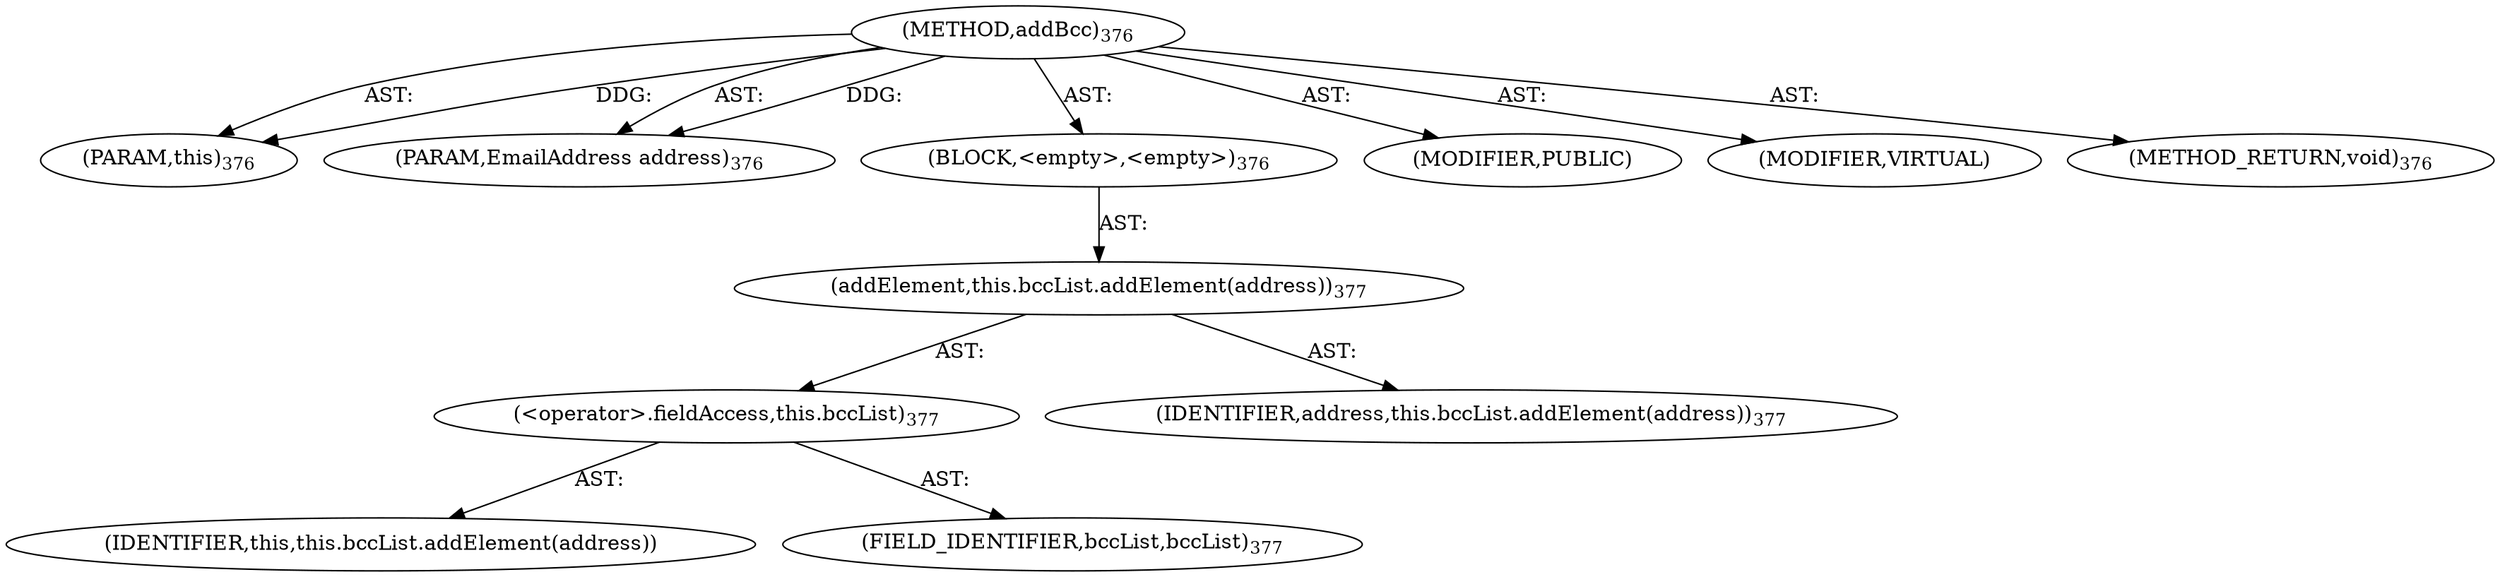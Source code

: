digraph "addBcc" {  
"111669149717" [label = <(METHOD,addBcc)<SUB>376</SUB>> ]
"115964117037" [label = <(PARAM,this)<SUB>376</SUB>> ]
"115964117038" [label = <(PARAM,EmailAddress address)<SUB>376</SUB>> ]
"25769803812" [label = <(BLOCK,&lt;empty&gt;,&lt;empty&gt;)<SUB>376</SUB>> ]
"30064771183" [label = <(addElement,this.bccList.addElement(address))<SUB>377</SUB>> ]
"30064771184" [label = <(&lt;operator&gt;.fieldAccess,this.bccList)<SUB>377</SUB>> ]
"68719476839" [label = <(IDENTIFIER,this,this.bccList.addElement(address))> ]
"55834574881" [label = <(FIELD_IDENTIFIER,bccList,bccList)<SUB>377</SUB>> ]
"68719476840" [label = <(IDENTIFIER,address,this.bccList.addElement(address))<SUB>377</SUB>> ]
"133143986246" [label = <(MODIFIER,PUBLIC)> ]
"133143986247" [label = <(MODIFIER,VIRTUAL)> ]
"128849018901" [label = <(METHOD_RETURN,void)<SUB>376</SUB>> ]
  "111669149717" -> "115964117037"  [ label = "AST: "] 
  "111669149717" -> "115964117038"  [ label = "AST: "] 
  "111669149717" -> "25769803812"  [ label = "AST: "] 
  "111669149717" -> "133143986246"  [ label = "AST: "] 
  "111669149717" -> "133143986247"  [ label = "AST: "] 
  "111669149717" -> "128849018901"  [ label = "AST: "] 
  "25769803812" -> "30064771183"  [ label = "AST: "] 
  "30064771183" -> "30064771184"  [ label = "AST: "] 
  "30064771183" -> "68719476840"  [ label = "AST: "] 
  "30064771184" -> "68719476839"  [ label = "AST: "] 
  "30064771184" -> "55834574881"  [ label = "AST: "] 
  "111669149717" -> "115964117037"  [ label = "DDG: "] 
  "111669149717" -> "115964117038"  [ label = "DDG: "] 
}
